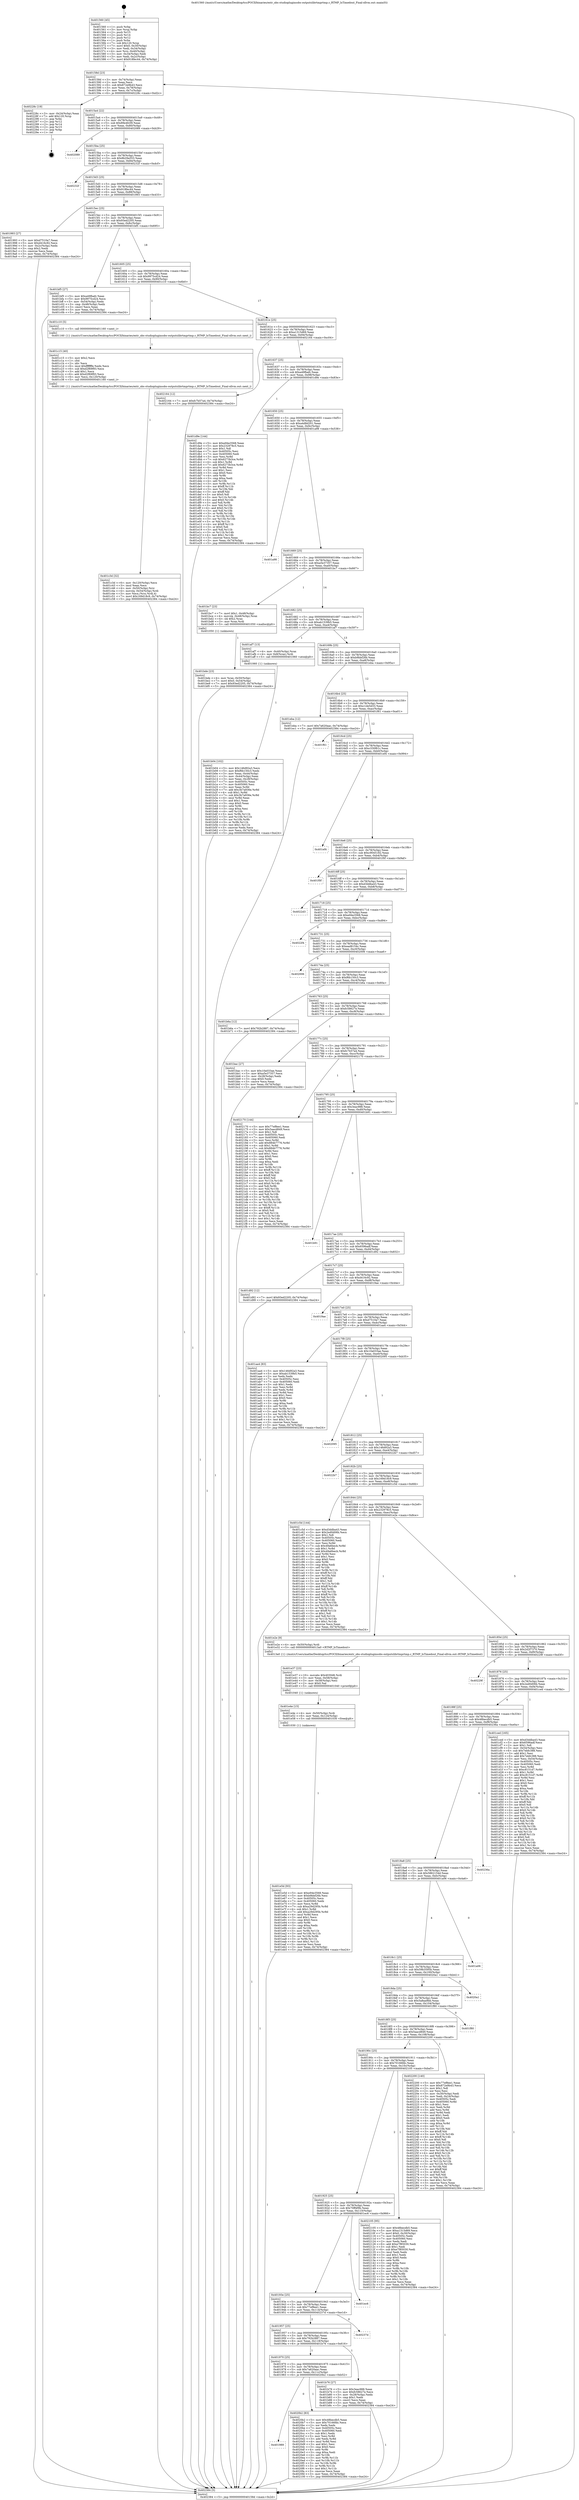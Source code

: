 digraph "0x401560" {
  label = "0x401560 (/mnt/c/Users/mathe/Desktop/tcc/POCII/binaries/extr_obs-studiopluginsobs-outputslibrtmprtmp.c_RTMP_IsTimedout_Final-ollvm.out::main(0))"
  labelloc = "t"
  node[shape=record]

  Entry [label="",width=0.3,height=0.3,shape=circle,fillcolor=black,style=filled]
  "0x40158d" [label="{
     0x40158d [23]\l
     | [instrs]\l
     &nbsp;&nbsp;0x40158d \<+3\>: mov -0x74(%rbp),%eax\l
     &nbsp;&nbsp;0x401590 \<+2\>: mov %eax,%ecx\l
     &nbsp;&nbsp;0x401592 \<+6\>: sub $0x872e9b43,%ecx\l
     &nbsp;&nbsp;0x401598 \<+3\>: mov %eax,-0x78(%rbp)\l
     &nbsp;&nbsp;0x40159b \<+3\>: mov %ecx,-0x7c(%rbp)\l
     &nbsp;&nbsp;0x40159e \<+6\>: je 000000000040228c \<main+0xd2c\>\l
  }"]
  "0x40228c" [label="{
     0x40228c [19]\l
     | [instrs]\l
     &nbsp;&nbsp;0x40228c \<+3\>: mov -0x24(%rbp),%eax\l
     &nbsp;&nbsp;0x40228f \<+7\>: add $0x120,%rsp\l
     &nbsp;&nbsp;0x402296 \<+1\>: pop %rbx\l
     &nbsp;&nbsp;0x402297 \<+2\>: pop %r12\l
     &nbsp;&nbsp;0x402299 \<+2\>: pop %r14\l
     &nbsp;&nbsp;0x40229b \<+2\>: pop %r15\l
     &nbsp;&nbsp;0x40229d \<+1\>: pop %rbp\l
     &nbsp;&nbsp;0x40229e \<+1\>: ret\l
  }"]
  "0x4015a4" [label="{
     0x4015a4 [22]\l
     | [instrs]\l
     &nbsp;&nbsp;0x4015a4 \<+5\>: jmp 00000000004015a9 \<main+0x49\>\l
     &nbsp;&nbsp;0x4015a9 \<+3\>: mov -0x78(%rbp),%eax\l
     &nbsp;&nbsp;0x4015ac \<+5\>: sub $0x89e4fc09,%eax\l
     &nbsp;&nbsp;0x4015b1 \<+3\>: mov %eax,-0x80(%rbp)\l
     &nbsp;&nbsp;0x4015b4 \<+6\>: je 0000000000402089 \<main+0xb29\>\l
  }"]
  Exit [label="",width=0.3,height=0.3,shape=circle,fillcolor=black,style=filled,peripheries=2]
  "0x402089" [label="{
     0x402089\l
  }", style=dashed]
  "0x4015ba" [label="{
     0x4015ba [25]\l
     | [instrs]\l
     &nbsp;&nbsp;0x4015ba \<+5\>: jmp 00000000004015bf \<main+0x5f\>\l
     &nbsp;&nbsp;0x4015bf \<+3\>: mov -0x78(%rbp),%eax\l
     &nbsp;&nbsp;0x4015c2 \<+5\>: sub $0x8b29a553,%eax\l
     &nbsp;&nbsp;0x4015c7 \<+6\>: mov %eax,-0x84(%rbp)\l
     &nbsp;&nbsp;0x4015cd \<+6\>: je 000000000040232f \<main+0xdcf\>\l
  }"]
  "0x401989" [label="{
     0x401989\l
  }", style=dashed]
  "0x40232f" [label="{
     0x40232f\l
  }", style=dashed]
  "0x4015d3" [label="{
     0x4015d3 [25]\l
     | [instrs]\l
     &nbsp;&nbsp;0x4015d3 \<+5\>: jmp 00000000004015d8 \<main+0x78\>\l
     &nbsp;&nbsp;0x4015d8 \<+3\>: mov -0x78(%rbp),%eax\l
     &nbsp;&nbsp;0x4015db \<+5\>: sub $0x918fec44,%eax\l
     &nbsp;&nbsp;0x4015e0 \<+6\>: mov %eax,-0x88(%rbp)\l
     &nbsp;&nbsp;0x4015e6 \<+6\>: je 0000000000401993 \<main+0x433\>\l
  }"]
  "0x4020b2" [label="{
     0x4020b2 [83]\l
     | [instrs]\l
     &nbsp;&nbsp;0x4020b2 \<+5\>: mov $0x48becdb5,%eax\l
     &nbsp;&nbsp;0x4020b7 \<+5\>: mov $0x70166fdc,%ecx\l
     &nbsp;&nbsp;0x4020bc \<+2\>: xor %edx,%edx\l
     &nbsp;&nbsp;0x4020be \<+7\>: mov 0x40505c,%esi\l
     &nbsp;&nbsp;0x4020c5 \<+7\>: mov 0x405060,%edi\l
     &nbsp;&nbsp;0x4020cc \<+3\>: sub $0x1,%edx\l
     &nbsp;&nbsp;0x4020cf \<+3\>: mov %esi,%r8d\l
     &nbsp;&nbsp;0x4020d2 \<+3\>: add %edx,%r8d\l
     &nbsp;&nbsp;0x4020d5 \<+4\>: imul %r8d,%esi\l
     &nbsp;&nbsp;0x4020d9 \<+3\>: and $0x1,%esi\l
     &nbsp;&nbsp;0x4020dc \<+3\>: cmp $0x0,%esi\l
     &nbsp;&nbsp;0x4020df \<+4\>: sete %r9b\l
     &nbsp;&nbsp;0x4020e3 \<+3\>: cmp $0xa,%edi\l
     &nbsp;&nbsp;0x4020e6 \<+4\>: setl %r10b\l
     &nbsp;&nbsp;0x4020ea \<+3\>: mov %r9b,%r11b\l
     &nbsp;&nbsp;0x4020ed \<+3\>: and %r10b,%r11b\l
     &nbsp;&nbsp;0x4020f0 \<+3\>: xor %r10b,%r9b\l
     &nbsp;&nbsp;0x4020f3 \<+3\>: or %r9b,%r11b\l
     &nbsp;&nbsp;0x4020f6 \<+4\>: test $0x1,%r11b\l
     &nbsp;&nbsp;0x4020fa \<+3\>: cmovne %ecx,%eax\l
     &nbsp;&nbsp;0x4020fd \<+3\>: mov %eax,-0x74(%rbp)\l
     &nbsp;&nbsp;0x402100 \<+5\>: jmp 0000000000402384 \<main+0xe24\>\l
  }"]
  "0x401993" [label="{
     0x401993 [27]\l
     | [instrs]\l
     &nbsp;&nbsp;0x401993 \<+5\>: mov $0xd7510a7,%eax\l
     &nbsp;&nbsp;0x401998 \<+5\>: mov $0xd416c92,%ecx\l
     &nbsp;&nbsp;0x40199d \<+3\>: mov -0x2c(%rbp),%edx\l
     &nbsp;&nbsp;0x4019a0 \<+3\>: cmp $0x2,%edx\l
     &nbsp;&nbsp;0x4019a3 \<+3\>: cmovne %ecx,%eax\l
     &nbsp;&nbsp;0x4019a6 \<+3\>: mov %eax,-0x74(%rbp)\l
     &nbsp;&nbsp;0x4019a9 \<+5\>: jmp 0000000000402384 \<main+0xe24\>\l
  }"]
  "0x4015ec" [label="{
     0x4015ec [25]\l
     | [instrs]\l
     &nbsp;&nbsp;0x4015ec \<+5\>: jmp 00000000004015f1 \<main+0x91\>\l
     &nbsp;&nbsp;0x4015f1 \<+3\>: mov -0x78(%rbp),%eax\l
     &nbsp;&nbsp;0x4015f4 \<+5\>: sub $0x93ed2205,%eax\l
     &nbsp;&nbsp;0x4015f9 \<+6\>: mov %eax,-0x8c(%rbp)\l
     &nbsp;&nbsp;0x4015ff \<+6\>: je 0000000000401bf5 \<main+0x695\>\l
  }"]
  "0x402384" [label="{
     0x402384 [5]\l
     | [instrs]\l
     &nbsp;&nbsp;0x402384 \<+5\>: jmp 000000000040158d \<main+0x2d\>\l
  }"]
  "0x401560" [label="{
     0x401560 [45]\l
     | [instrs]\l
     &nbsp;&nbsp;0x401560 \<+1\>: push %rbp\l
     &nbsp;&nbsp;0x401561 \<+3\>: mov %rsp,%rbp\l
     &nbsp;&nbsp;0x401564 \<+2\>: push %r15\l
     &nbsp;&nbsp;0x401566 \<+2\>: push %r14\l
     &nbsp;&nbsp;0x401568 \<+2\>: push %r12\l
     &nbsp;&nbsp;0x40156a \<+1\>: push %rbx\l
     &nbsp;&nbsp;0x40156b \<+7\>: sub $0x120,%rsp\l
     &nbsp;&nbsp;0x401572 \<+7\>: movl $0x0,-0x30(%rbp)\l
     &nbsp;&nbsp;0x401579 \<+3\>: mov %edi,-0x34(%rbp)\l
     &nbsp;&nbsp;0x40157c \<+4\>: mov %rsi,-0x40(%rbp)\l
     &nbsp;&nbsp;0x401580 \<+3\>: mov -0x34(%rbp),%edi\l
     &nbsp;&nbsp;0x401583 \<+3\>: mov %edi,-0x2c(%rbp)\l
     &nbsp;&nbsp;0x401586 \<+7\>: movl $0x918fec44,-0x74(%rbp)\l
  }"]
  "0x401e5d" [label="{
     0x401e5d [93]\l
     | [instrs]\l
     &nbsp;&nbsp;0x401e5d \<+5\>: mov $0xe94e3568,%eax\l
     &nbsp;&nbsp;0x401e62 \<+5\>: mov $0xb9bbf26b,%esi\l
     &nbsp;&nbsp;0x401e67 \<+7\>: mov 0x40505c,%ecx\l
     &nbsp;&nbsp;0x401e6e \<+7\>: mov 0x405060,%edx\l
     &nbsp;&nbsp;0x401e75 \<+3\>: mov %ecx,%r8d\l
     &nbsp;&nbsp;0x401e78 \<+7\>: sub $0xa29d295b,%r8d\l
     &nbsp;&nbsp;0x401e7f \<+4\>: sub $0x1,%r8d\l
     &nbsp;&nbsp;0x401e83 \<+7\>: add $0xa29d295b,%r8d\l
     &nbsp;&nbsp;0x401e8a \<+4\>: imul %r8d,%ecx\l
     &nbsp;&nbsp;0x401e8e \<+3\>: and $0x1,%ecx\l
     &nbsp;&nbsp;0x401e91 \<+3\>: cmp $0x0,%ecx\l
     &nbsp;&nbsp;0x401e94 \<+4\>: sete %r9b\l
     &nbsp;&nbsp;0x401e98 \<+3\>: cmp $0xa,%edx\l
     &nbsp;&nbsp;0x401e9b \<+4\>: setl %r10b\l
     &nbsp;&nbsp;0x401e9f \<+3\>: mov %r9b,%r11b\l
     &nbsp;&nbsp;0x401ea2 \<+3\>: and %r10b,%r11b\l
     &nbsp;&nbsp;0x401ea5 \<+3\>: xor %r10b,%r9b\l
     &nbsp;&nbsp;0x401ea8 \<+3\>: or %r9b,%r11b\l
     &nbsp;&nbsp;0x401eab \<+4\>: test $0x1,%r11b\l
     &nbsp;&nbsp;0x401eaf \<+3\>: cmovne %esi,%eax\l
     &nbsp;&nbsp;0x401eb2 \<+3\>: mov %eax,-0x74(%rbp)\l
     &nbsp;&nbsp;0x401eb5 \<+5\>: jmp 0000000000402384 \<main+0xe24\>\l
  }"]
  "0x401bf5" [label="{
     0x401bf5 [27]\l
     | [instrs]\l
     &nbsp;&nbsp;0x401bf5 \<+5\>: mov $0xa49fbafc,%eax\l
     &nbsp;&nbsp;0x401bfa \<+5\>: mov $0x9975cd24,%ecx\l
     &nbsp;&nbsp;0x401bff \<+3\>: mov -0x54(%rbp),%edx\l
     &nbsp;&nbsp;0x401c02 \<+3\>: cmp -0x48(%rbp),%edx\l
     &nbsp;&nbsp;0x401c05 \<+3\>: cmovl %ecx,%eax\l
     &nbsp;&nbsp;0x401c08 \<+3\>: mov %eax,-0x74(%rbp)\l
     &nbsp;&nbsp;0x401c0b \<+5\>: jmp 0000000000402384 \<main+0xe24\>\l
  }"]
  "0x401605" [label="{
     0x401605 [25]\l
     | [instrs]\l
     &nbsp;&nbsp;0x401605 \<+5\>: jmp 000000000040160a \<main+0xaa\>\l
     &nbsp;&nbsp;0x40160a \<+3\>: mov -0x78(%rbp),%eax\l
     &nbsp;&nbsp;0x40160d \<+5\>: sub $0x9975cd24,%eax\l
     &nbsp;&nbsp;0x401612 \<+6\>: mov %eax,-0x90(%rbp)\l
     &nbsp;&nbsp;0x401618 \<+6\>: je 0000000000401c10 \<main+0x6b0\>\l
  }"]
  "0x401e4e" [label="{
     0x401e4e [15]\l
     | [instrs]\l
     &nbsp;&nbsp;0x401e4e \<+4\>: mov -0x50(%rbp),%rdi\l
     &nbsp;&nbsp;0x401e52 \<+6\>: mov %eax,-0x124(%rbp)\l
     &nbsp;&nbsp;0x401e58 \<+5\>: call 0000000000401030 \<free@plt\>\l
     | [calls]\l
     &nbsp;&nbsp;0x401030 \{1\} (unknown)\l
  }"]
  "0x401c10" [label="{
     0x401c10 [5]\l
     | [instrs]\l
     &nbsp;&nbsp;0x401c10 \<+5\>: call 0000000000401160 \<next_i\>\l
     | [calls]\l
     &nbsp;&nbsp;0x401160 \{1\} (/mnt/c/Users/mathe/Desktop/tcc/POCII/binaries/extr_obs-studiopluginsobs-outputslibrtmprtmp.c_RTMP_IsTimedout_Final-ollvm.out::next_i)\l
  }"]
  "0x40161e" [label="{
     0x40161e [25]\l
     | [instrs]\l
     &nbsp;&nbsp;0x40161e \<+5\>: jmp 0000000000401623 \<main+0xc3\>\l
     &nbsp;&nbsp;0x401623 \<+3\>: mov -0x78(%rbp),%eax\l
     &nbsp;&nbsp;0x401626 \<+5\>: sub $0xa1315d69,%eax\l
     &nbsp;&nbsp;0x40162b \<+6\>: mov %eax,-0x94(%rbp)\l
     &nbsp;&nbsp;0x401631 \<+6\>: je 0000000000402164 \<main+0xc04\>\l
  }"]
  "0x401e37" [label="{
     0x401e37 [23]\l
     | [instrs]\l
     &nbsp;&nbsp;0x401e37 \<+10\>: movabs $0x4030d6,%rdi\l
     &nbsp;&nbsp;0x401e41 \<+3\>: mov %eax,-0x58(%rbp)\l
     &nbsp;&nbsp;0x401e44 \<+3\>: mov -0x58(%rbp),%esi\l
     &nbsp;&nbsp;0x401e47 \<+2\>: mov $0x0,%al\l
     &nbsp;&nbsp;0x401e49 \<+5\>: call 0000000000401040 \<printf@plt\>\l
     | [calls]\l
     &nbsp;&nbsp;0x401040 \{1\} (unknown)\l
  }"]
  "0x402164" [label="{
     0x402164 [12]\l
     | [instrs]\l
     &nbsp;&nbsp;0x402164 \<+7\>: movl $0xfc7b57a4,-0x74(%rbp)\l
     &nbsp;&nbsp;0x40216b \<+5\>: jmp 0000000000402384 \<main+0xe24\>\l
  }"]
  "0x401637" [label="{
     0x401637 [25]\l
     | [instrs]\l
     &nbsp;&nbsp;0x401637 \<+5\>: jmp 000000000040163c \<main+0xdc\>\l
     &nbsp;&nbsp;0x40163c \<+3\>: mov -0x78(%rbp),%eax\l
     &nbsp;&nbsp;0x40163f \<+5\>: sub $0xa49fbafc,%eax\l
     &nbsp;&nbsp;0x401644 \<+6\>: mov %eax,-0x98(%rbp)\l
     &nbsp;&nbsp;0x40164a \<+6\>: je 0000000000401d9e \<main+0x83e\>\l
  }"]
  "0x401c3d" [label="{
     0x401c3d [32]\l
     | [instrs]\l
     &nbsp;&nbsp;0x401c3d \<+6\>: mov -0x120(%rbp),%ecx\l
     &nbsp;&nbsp;0x401c43 \<+3\>: imul %eax,%ecx\l
     &nbsp;&nbsp;0x401c46 \<+4\>: mov -0x50(%rbp),%rsi\l
     &nbsp;&nbsp;0x401c4a \<+4\>: movslq -0x54(%rbp),%rdi\l
     &nbsp;&nbsp;0x401c4e \<+3\>: mov %ecx,(%rsi,%rdi,4)\l
     &nbsp;&nbsp;0x401c51 \<+7\>: movl $0x169d18c9,-0x74(%rbp)\l
     &nbsp;&nbsp;0x401c58 \<+5\>: jmp 0000000000402384 \<main+0xe24\>\l
  }"]
  "0x401d9e" [label="{
     0x401d9e [144]\l
     | [instrs]\l
     &nbsp;&nbsp;0x401d9e \<+5\>: mov $0xe94e3568,%eax\l
     &nbsp;&nbsp;0x401da3 \<+5\>: mov $0x232978c5,%ecx\l
     &nbsp;&nbsp;0x401da8 \<+2\>: mov $0x1,%dl\l
     &nbsp;&nbsp;0x401daa \<+7\>: mov 0x40505c,%esi\l
     &nbsp;&nbsp;0x401db1 \<+7\>: mov 0x405060,%edi\l
     &nbsp;&nbsp;0x401db8 \<+3\>: mov %esi,%r8d\l
     &nbsp;&nbsp;0x401dbb \<+7\>: sub $0x6273b3ce,%r8d\l
     &nbsp;&nbsp;0x401dc2 \<+4\>: sub $0x1,%r8d\l
     &nbsp;&nbsp;0x401dc6 \<+7\>: add $0x6273b3ce,%r8d\l
     &nbsp;&nbsp;0x401dcd \<+4\>: imul %r8d,%esi\l
     &nbsp;&nbsp;0x401dd1 \<+3\>: and $0x1,%esi\l
     &nbsp;&nbsp;0x401dd4 \<+3\>: cmp $0x0,%esi\l
     &nbsp;&nbsp;0x401dd7 \<+4\>: sete %r9b\l
     &nbsp;&nbsp;0x401ddb \<+3\>: cmp $0xa,%edi\l
     &nbsp;&nbsp;0x401dde \<+4\>: setl %r10b\l
     &nbsp;&nbsp;0x401de2 \<+3\>: mov %r9b,%r11b\l
     &nbsp;&nbsp;0x401de5 \<+4\>: xor $0xff,%r11b\l
     &nbsp;&nbsp;0x401de9 \<+3\>: mov %r10b,%bl\l
     &nbsp;&nbsp;0x401dec \<+3\>: xor $0xff,%bl\l
     &nbsp;&nbsp;0x401def \<+3\>: xor $0x0,%dl\l
     &nbsp;&nbsp;0x401df2 \<+3\>: mov %r11b,%r14b\l
     &nbsp;&nbsp;0x401df5 \<+4\>: and $0x0,%r14b\l
     &nbsp;&nbsp;0x401df9 \<+3\>: and %dl,%r9b\l
     &nbsp;&nbsp;0x401dfc \<+3\>: mov %bl,%r15b\l
     &nbsp;&nbsp;0x401dff \<+4\>: and $0x0,%r15b\l
     &nbsp;&nbsp;0x401e03 \<+3\>: and %dl,%r10b\l
     &nbsp;&nbsp;0x401e06 \<+3\>: or %r9b,%r14b\l
     &nbsp;&nbsp;0x401e09 \<+3\>: or %r10b,%r15b\l
     &nbsp;&nbsp;0x401e0c \<+3\>: xor %r15b,%r14b\l
     &nbsp;&nbsp;0x401e0f \<+3\>: or %bl,%r11b\l
     &nbsp;&nbsp;0x401e12 \<+4\>: xor $0xff,%r11b\l
     &nbsp;&nbsp;0x401e16 \<+3\>: or $0x0,%dl\l
     &nbsp;&nbsp;0x401e19 \<+3\>: and %dl,%r11b\l
     &nbsp;&nbsp;0x401e1c \<+3\>: or %r11b,%r14b\l
     &nbsp;&nbsp;0x401e1f \<+4\>: test $0x1,%r14b\l
     &nbsp;&nbsp;0x401e23 \<+3\>: cmovne %ecx,%eax\l
     &nbsp;&nbsp;0x401e26 \<+3\>: mov %eax,-0x74(%rbp)\l
     &nbsp;&nbsp;0x401e29 \<+5\>: jmp 0000000000402384 \<main+0xe24\>\l
  }"]
  "0x401650" [label="{
     0x401650 [25]\l
     | [instrs]\l
     &nbsp;&nbsp;0x401650 \<+5\>: jmp 0000000000401655 \<main+0xf5\>\l
     &nbsp;&nbsp;0x401655 \<+3\>: mov -0x78(%rbp),%eax\l
     &nbsp;&nbsp;0x401658 \<+5\>: sub $0xa4d8d201,%eax\l
     &nbsp;&nbsp;0x40165d \<+6\>: mov %eax,-0x9c(%rbp)\l
     &nbsp;&nbsp;0x401663 \<+6\>: je 0000000000401a98 \<main+0x538\>\l
  }"]
  "0x401c15" [label="{
     0x401c15 [40]\l
     | [instrs]\l
     &nbsp;&nbsp;0x401c15 \<+5\>: mov $0x2,%ecx\l
     &nbsp;&nbsp;0x401c1a \<+1\>: cltd\l
     &nbsp;&nbsp;0x401c1b \<+2\>: idiv %ecx\l
     &nbsp;&nbsp;0x401c1d \<+6\>: imul $0xfffffffe,%edx,%ecx\l
     &nbsp;&nbsp;0x401c23 \<+6\>: sub $0xd2f69f93,%ecx\l
     &nbsp;&nbsp;0x401c29 \<+3\>: add $0x1,%ecx\l
     &nbsp;&nbsp;0x401c2c \<+6\>: add $0xd2f69f93,%ecx\l
     &nbsp;&nbsp;0x401c32 \<+6\>: mov %ecx,-0x120(%rbp)\l
     &nbsp;&nbsp;0x401c38 \<+5\>: call 0000000000401160 \<next_i\>\l
     | [calls]\l
     &nbsp;&nbsp;0x401160 \{1\} (/mnt/c/Users/mathe/Desktop/tcc/POCII/binaries/extr_obs-studiopluginsobs-outputslibrtmprtmp.c_RTMP_IsTimedout_Final-ollvm.out::next_i)\l
  }"]
  "0x401a98" [label="{
     0x401a98\l
  }", style=dashed]
  "0x401669" [label="{
     0x401669 [25]\l
     | [instrs]\l
     &nbsp;&nbsp;0x401669 \<+5\>: jmp 000000000040166e \<main+0x10e\>\l
     &nbsp;&nbsp;0x40166e \<+3\>: mov -0x78(%rbp),%eax\l
     &nbsp;&nbsp;0x401671 \<+5\>: sub $0xa5e37357,%eax\l
     &nbsp;&nbsp;0x401676 \<+6\>: mov %eax,-0xa0(%rbp)\l
     &nbsp;&nbsp;0x40167c \<+6\>: je 0000000000401bc7 \<main+0x667\>\l
  }"]
  "0x401bde" [label="{
     0x401bde [23]\l
     | [instrs]\l
     &nbsp;&nbsp;0x401bde \<+4\>: mov %rax,-0x50(%rbp)\l
     &nbsp;&nbsp;0x401be2 \<+7\>: movl $0x0,-0x54(%rbp)\l
     &nbsp;&nbsp;0x401be9 \<+7\>: movl $0x93ed2205,-0x74(%rbp)\l
     &nbsp;&nbsp;0x401bf0 \<+5\>: jmp 0000000000402384 \<main+0xe24\>\l
  }"]
  "0x401bc7" [label="{
     0x401bc7 [23]\l
     | [instrs]\l
     &nbsp;&nbsp;0x401bc7 \<+7\>: movl $0x1,-0x48(%rbp)\l
     &nbsp;&nbsp;0x401bce \<+4\>: movslq -0x48(%rbp),%rax\l
     &nbsp;&nbsp;0x401bd2 \<+4\>: shl $0x2,%rax\l
     &nbsp;&nbsp;0x401bd6 \<+3\>: mov %rax,%rdi\l
     &nbsp;&nbsp;0x401bd9 \<+5\>: call 0000000000401050 \<malloc@plt\>\l
     | [calls]\l
     &nbsp;&nbsp;0x401050 \{1\} (unknown)\l
  }"]
  "0x401682" [label="{
     0x401682 [25]\l
     | [instrs]\l
     &nbsp;&nbsp;0x401682 \<+5\>: jmp 0000000000401687 \<main+0x127\>\l
     &nbsp;&nbsp;0x401687 \<+3\>: mov -0x78(%rbp),%eax\l
     &nbsp;&nbsp;0x40168a \<+5\>: sub $0xab1539b5,%eax\l
     &nbsp;&nbsp;0x40168f \<+6\>: mov %eax,-0xa4(%rbp)\l
     &nbsp;&nbsp;0x401695 \<+6\>: je 0000000000401af7 \<main+0x597\>\l
  }"]
  "0x401970" [label="{
     0x401970 [25]\l
     | [instrs]\l
     &nbsp;&nbsp;0x401970 \<+5\>: jmp 0000000000401975 \<main+0x415\>\l
     &nbsp;&nbsp;0x401975 \<+3\>: mov -0x78(%rbp),%eax\l
     &nbsp;&nbsp;0x401978 \<+5\>: sub $0x7a620aac,%eax\l
     &nbsp;&nbsp;0x40197d \<+6\>: mov %eax,-0x11c(%rbp)\l
     &nbsp;&nbsp;0x401983 \<+6\>: je 00000000004020b2 \<main+0xb52\>\l
  }"]
  "0x401af7" [label="{
     0x401af7 [13]\l
     | [instrs]\l
     &nbsp;&nbsp;0x401af7 \<+4\>: mov -0x40(%rbp),%rax\l
     &nbsp;&nbsp;0x401afb \<+4\>: mov 0x8(%rax),%rdi\l
     &nbsp;&nbsp;0x401aff \<+5\>: call 0000000000401060 \<atoi@plt\>\l
     | [calls]\l
     &nbsp;&nbsp;0x401060 \{1\} (unknown)\l
  }"]
  "0x40169b" [label="{
     0x40169b [25]\l
     | [instrs]\l
     &nbsp;&nbsp;0x40169b \<+5\>: jmp 00000000004016a0 \<main+0x140\>\l
     &nbsp;&nbsp;0x4016a0 \<+3\>: mov -0x78(%rbp),%eax\l
     &nbsp;&nbsp;0x4016a3 \<+5\>: sub $0xb9bbf26b,%eax\l
     &nbsp;&nbsp;0x4016a8 \<+6\>: mov %eax,-0xa8(%rbp)\l
     &nbsp;&nbsp;0x4016ae \<+6\>: je 0000000000401eba \<main+0x95a\>\l
  }"]
  "0x401b76" [label="{
     0x401b76 [27]\l
     | [instrs]\l
     &nbsp;&nbsp;0x401b76 \<+5\>: mov $0x3eac988,%eax\l
     &nbsp;&nbsp;0x401b7b \<+5\>: mov $0xfc58627e,%ecx\l
     &nbsp;&nbsp;0x401b80 \<+3\>: mov -0x28(%rbp),%edx\l
     &nbsp;&nbsp;0x401b83 \<+3\>: cmp $0x1,%edx\l
     &nbsp;&nbsp;0x401b86 \<+3\>: cmovl %ecx,%eax\l
     &nbsp;&nbsp;0x401b89 \<+3\>: mov %eax,-0x74(%rbp)\l
     &nbsp;&nbsp;0x401b8c \<+5\>: jmp 0000000000402384 \<main+0xe24\>\l
  }"]
  "0x401eba" [label="{
     0x401eba [12]\l
     | [instrs]\l
     &nbsp;&nbsp;0x401eba \<+7\>: movl $0x7a620aac,-0x74(%rbp)\l
     &nbsp;&nbsp;0x401ec1 \<+5\>: jmp 0000000000402384 \<main+0xe24\>\l
  }"]
  "0x4016b4" [label="{
     0x4016b4 [25]\l
     | [instrs]\l
     &nbsp;&nbsp;0x4016b4 \<+5\>: jmp 00000000004016b9 \<main+0x159\>\l
     &nbsp;&nbsp;0x4016b9 \<+3\>: mov -0x78(%rbp),%eax\l
     &nbsp;&nbsp;0x4016bc \<+5\>: sub $0xc1de5d33,%eax\l
     &nbsp;&nbsp;0x4016c1 \<+6\>: mov %eax,-0xac(%rbp)\l
     &nbsp;&nbsp;0x4016c7 \<+6\>: je 0000000000401f61 \<main+0xa01\>\l
  }"]
  "0x401957" [label="{
     0x401957 [25]\l
     | [instrs]\l
     &nbsp;&nbsp;0x401957 \<+5\>: jmp 000000000040195c \<main+0x3fc\>\l
     &nbsp;&nbsp;0x40195c \<+3\>: mov -0x78(%rbp),%eax\l
     &nbsp;&nbsp;0x40195f \<+5\>: sub $0x792b2887,%eax\l
     &nbsp;&nbsp;0x401964 \<+6\>: mov %eax,-0x118(%rbp)\l
     &nbsp;&nbsp;0x40196a \<+6\>: je 0000000000401b76 \<main+0x616\>\l
  }"]
  "0x401f61" [label="{
     0x401f61\l
  }", style=dashed]
  "0x4016cd" [label="{
     0x4016cd [25]\l
     | [instrs]\l
     &nbsp;&nbsp;0x4016cd \<+5\>: jmp 00000000004016d2 \<main+0x172\>\l
     &nbsp;&nbsp;0x4016d2 \<+3\>: mov -0x78(%rbp),%eax\l
     &nbsp;&nbsp;0x4016d5 \<+5\>: sub $0xc330f61c,%eax\l
     &nbsp;&nbsp;0x4016da \<+6\>: mov %eax,-0xb0(%rbp)\l
     &nbsp;&nbsp;0x4016e0 \<+6\>: je 0000000000401ef4 \<main+0x994\>\l
  }"]
  "0x40237d" [label="{
     0x40237d\l
  }", style=dashed]
  "0x401ef4" [label="{
     0x401ef4\l
  }", style=dashed]
  "0x4016e6" [label="{
     0x4016e6 [25]\l
     | [instrs]\l
     &nbsp;&nbsp;0x4016e6 \<+5\>: jmp 00000000004016eb \<main+0x18b\>\l
     &nbsp;&nbsp;0x4016eb \<+3\>: mov -0x78(%rbp),%eax\l
     &nbsp;&nbsp;0x4016ee \<+5\>: sub $0xc9045182,%eax\l
     &nbsp;&nbsp;0x4016f3 \<+6\>: mov %eax,-0xb4(%rbp)\l
     &nbsp;&nbsp;0x4016f9 \<+6\>: je 0000000000401f0f \<main+0x9af\>\l
  }"]
  "0x40193e" [label="{
     0x40193e [25]\l
     | [instrs]\l
     &nbsp;&nbsp;0x40193e \<+5\>: jmp 0000000000401943 \<main+0x3e3\>\l
     &nbsp;&nbsp;0x401943 \<+3\>: mov -0x78(%rbp),%eax\l
     &nbsp;&nbsp;0x401946 \<+5\>: sub $0x77ef8ee1,%eax\l
     &nbsp;&nbsp;0x40194b \<+6\>: mov %eax,-0x114(%rbp)\l
     &nbsp;&nbsp;0x401951 \<+6\>: je 000000000040237d \<main+0xe1d\>\l
  }"]
  "0x401f0f" [label="{
     0x401f0f\l
  }", style=dashed]
  "0x4016ff" [label="{
     0x4016ff [25]\l
     | [instrs]\l
     &nbsp;&nbsp;0x4016ff \<+5\>: jmp 0000000000401704 \<main+0x1a4\>\l
     &nbsp;&nbsp;0x401704 \<+3\>: mov -0x78(%rbp),%eax\l
     &nbsp;&nbsp;0x401707 \<+5\>: sub $0xd3ddba43,%eax\l
     &nbsp;&nbsp;0x40170c \<+6\>: mov %eax,-0xb8(%rbp)\l
     &nbsp;&nbsp;0x401712 \<+6\>: je 00000000004022d3 \<main+0xd73\>\l
  }"]
  "0x401ec6" [label="{
     0x401ec6\l
  }", style=dashed]
  "0x4022d3" [label="{
     0x4022d3\l
  }", style=dashed]
  "0x401718" [label="{
     0x401718 [25]\l
     | [instrs]\l
     &nbsp;&nbsp;0x401718 \<+5\>: jmp 000000000040171d \<main+0x1bd\>\l
     &nbsp;&nbsp;0x40171d \<+3\>: mov -0x78(%rbp),%eax\l
     &nbsp;&nbsp;0x401720 \<+5\>: sub $0xe94e3568,%eax\l
     &nbsp;&nbsp;0x401725 \<+6\>: mov %eax,-0xbc(%rbp)\l
     &nbsp;&nbsp;0x40172b \<+6\>: je 00000000004022f4 \<main+0xd94\>\l
  }"]
  "0x401925" [label="{
     0x401925 [25]\l
     | [instrs]\l
     &nbsp;&nbsp;0x401925 \<+5\>: jmp 000000000040192a \<main+0x3ca\>\l
     &nbsp;&nbsp;0x40192a \<+3\>: mov -0x78(%rbp),%eax\l
     &nbsp;&nbsp;0x40192d \<+5\>: sub $0x70ff4f9b,%eax\l
     &nbsp;&nbsp;0x401932 \<+6\>: mov %eax,-0x110(%rbp)\l
     &nbsp;&nbsp;0x401938 \<+6\>: je 0000000000401ec6 \<main+0x966\>\l
  }"]
  "0x4022f4" [label="{
     0x4022f4\l
  }", style=dashed]
  "0x401731" [label="{
     0x401731 [25]\l
     | [instrs]\l
     &nbsp;&nbsp;0x401731 \<+5\>: jmp 0000000000401736 \<main+0x1d6\>\l
     &nbsp;&nbsp;0x401736 \<+3\>: mov -0x78(%rbp),%eax\l
     &nbsp;&nbsp;0x401739 \<+5\>: sub $0xead8154c,%eax\l
     &nbsp;&nbsp;0x40173e \<+6\>: mov %eax,-0xc0(%rbp)\l
     &nbsp;&nbsp;0x401744 \<+6\>: je 0000000000402006 \<main+0xaa6\>\l
  }"]
  "0x402105" [label="{
     0x402105 [95]\l
     | [instrs]\l
     &nbsp;&nbsp;0x402105 \<+5\>: mov $0x48becdb5,%eax\l
     &nbsp;&nbsp;0x40210a \<+5\>: mov $0xa1315d69,%ecx\l
     &nbsp;&nbsp;0x40210f \<+7\>: movl $0x0,-0x30(%rbp)\l
     &nbsp;&nbsp;0x402116 \<+7\>: mov 0x40505c,%edx\l
     &nbsp;&nbsp;0x40211d \<+7\>: mov 0x405060,%esi\l
     &nbsp;&nbsp;0x402124 \<+2\>: mov %edx,%edi\l
     &nbsp;&nbsp;0x402126 \<+6\>: add $0xe7f85030,%edi\l
     &nbsp;&nbsp;0x40212c \<+3\>: sub $0x1,%edi\l
     &nbsp;&nbsp;0x40212f \<+6\>: sub $0xe7f85030,%edi\l
     &nbsp;&nbsp;0x402135 \<+3\>: imul %edi,%edx\l
     &nbsp;&nbsp;0x402138 \<+3\>: and $0x1,%edx\l
     &nbsp;&nbsp;0x40213b \<+3\>: cmp $0x0,%edx\l
     &nbsp;&nbsp;0x40213e \<+4\>: sete %r8b\l
     &nbsp;&nbsp;0x402142 \<+3\>: cmp $0xa,%esi\l
     &nbsp;&nbsp;0x402145 \<+4\>: setl %r9b\l
     &nbsp;&nbsp;0x402149 \<+3\>: mov %r8b,%r10b\l
     &nbsp;&nbsp;0x40214c \<+3\>: and %r9b,%r10b\l
     &nbsp;&nbsp;0x40214f \<+3\>: xor %r9b,%r8b\l
     &nbsp;&nbsp;0x402152 \<+3\>: or %r8b,%r10b\l
     &nbsp;&nbsp;0x402155 \<+4\>: test $0x1,%r10b\l
     &nbsp;&nbsp;0x402159 \<+3\>: cmovne %ecx,%eax\l
     &nbsp;&nbsp;0x40215c \<+3\>: mov %eax,-0x74(%rbp)\l
     &nbsp;&nbsp;0x40215f \<+5\>: jmp 0000000000402384 \<main+0xe24\>\l
  }"]
  "0x402006" [label="{
     0x402006\l
  }", style=dashed]
  "0x40174a" [label="{
     0x40174a [25]\l
     | [instrs]\l
     &nbsp;&nbsp;0x40174a \<+5\>: jmp 000000000040174f \<main+0x1ef\>\l
     &nbsp;&nbsp;0x40174f \<+3\>: mov -0x78(%rbp),%eax\l
     &nbsp;&nbsp;0x401752 \<+5\>: sub $0xf6b150c3,%eax\l
     &nbsp;&nbsp;0x401757 \<+6\>: mov %eax,-0xc4(%rbp)\l
     &nbsp;&nbsp;0x40175d \<+6\>: je 0000000000401b6a \<main+0x60a\>\l
  }"]
  "0x40190c" [label="{
     0x40190c [25]\l
     | [instrs]\l
     &nbsp;&nbsp;0x40190c \<+5\>: jmp 0000000000401911 \<main+0x3b1\>\l
     &nbsp;&nbsp;0x401911 \<+3\>: mov -0x78(%rbp),%eax\l
     &nbsp;&nbsp;0x401914 \<+5\>: sub $0x70166fdc,%eax\l
     &nbsp;&nbsp;0x401919 \<+6\>: mov %eax,-0x10c(%rbp)\l
     &nbsp;&nbsp;0x40191f \<+6\>: je 0000000000402105 \<main+0xba5\>\l
  }"]
  "0x401b6a" [label="{
     0x401b6a [12]\l
     | [instrs]\l
     &nbsp;&nbsp;0x401b6a \<+7\>: movl $0x792b2887,-0x74(%rbp)\l
     &nbsp;&nbsp;0x401b71 \<+5\>: jmp 0000000000402384 \<main+0xe24\>\l
  }"]
  "0x401763" [label="{
     0x401763 [25]\l
     | [instrs]\l
     &nbsp;&nbsp;0x401763 \<+5\>: jmp 0000000000401768 \<main+0x208\>\l
     &nbsp;&nbsp;0x401768 \<+3\>: mov -0x78(%rbp),%eax\l
     &nbsp;&nbsp;0x40176b \<+5\>: sub $0xfc58627e,%eax\l
     &nbsp;&nbsp;0x401770 \<+6\>: mov %eax,-0xc8(%rbp)\l
     &nbsp;&nbsp;0x401776 \<+6\>: je 0000000000401bac \<main+0x64c\>\l
  }"]
  "0x402200" [label="{
     0x402200 [140]\l
     | [instrs]\l
     &nbsp;&nbsp;0x402200 \<+5\>: mov $0x77ef8ee1,%eax\l
     &nbsp;&nbsp;0x402205 \<+5\>: mov $0x872e9b43,%ecx\l
     &nbsp;&nbsp;0x40220a \<+2\>: mov $0x1,%dl\l
     &nbsp;&nbsp;0x40220c \<+2\>: xor %esi,%esi\l
     &nbsp;&nbsp;0x40220e \<+3\>: mov -0x30(%rbp),%edi\l
     &nbsp;&nbsp;0x402211 \<+3\>: mov %edi,-0x24(%rbp)\l
     &nbsp;&nbsp;0x402214 \<+7\>: mov 0x40505c,%edi\l
     &nbsp;&nbsp;0x40221b \<+8\>: mov 0x405060,%r8d\l
     &nbsp;&nbsp;0x402223 \<+3\>: sub $0x1,%esi\l
     &nbsp;&nbsp;0x402226 \<+3\>: mov %edi,%r9d\l
     &nbsp;&nbsp;0x402229 \<+3\>: add %esi,%r9d\l
     &nbsp;&nbsp;0x40222c \<+4\>: imul %r9d,%edi\l
     &nbsp;&nbsp;0x402230 \<+3\>: and $0x1,%edi\l
     &nbsp;&nbsp;0x402233 \<+3\>: cmp $0x0,%edi\l
     &nbsp;&nbsp;0x402236 \<+4\>: sete %r10b\l
     &nbsp;&nbsp;0x40223a \<+4\>: cmp $0xa,%r8d\l
     &nbsp;&nbsp;0x40223e \<+4\>: setl %r11b\l
     &nbsp;&nbsp;0x402242 \<+3\>: mov %r10b,%bl\l
     &nbsp;&nbsp;0x402245 \<+3\>: xor $0xff,%bl\l
     &nbsp;&nbsp;0x402248 \<+3\>: mov %r11b,%r14b\l
     &nbsp;&nbsp;0x40224b \<+4\>: xor $0xff,%r14b\l
     &nbsp;&nbsp;0x40224f \<+3\>: xor $0x0,%dl\l
     &nbsp;&nbsp;0x402252 \<+3\>: mov %bl,%r15b\l
     &nbsp;&nbsp;0x402255 \<+4\>: and $0x0,%r15b\l
     &nbsp;&nbsp;0x402259 \<+3\>: and %dl,%r10b\l
     &nbsp;&nbsp;0x40225c \<+3\>: mov %r14b,%r12b\l
     &nbsp;&nbsp;0x40225f \<+4\>: and $0x0,%r12b\l
     &nbsp;&nbsp;0x402263 \<+3\>: and %dl,%r11b\l
     &nbsp;&nbsp;0x402266 \<+3\>: or %r10b,%r15b\l
     &nbsp;&nbsp;0x402269 \<+3\>: or %r11b,%r12b\l
     &nbsp;&nbsp;0x40226c \<+3\>: xor %r12b,%r15b\l
     &nbsp;&nbsp;0x40226f \<+3\>: or %r14b,%bl\l
     &nbsp;&nbsp;0x402272 \<+3\>: xor $0xff,%bl\l
     &nbsp;&nbsp;0x402275 \<+3\>: or $0x0,%dl\l
     &nbsp;&nbsp;0x402278 \<+2\>: and %dl,%bl\l
     &nbsp;&nbsp;0x40227a \<+3\>: or %bl,%r15b\l
     &nbsp;&nbsp;0x40227d \<+4\>: test $0x1,%r15b\l
     &nbsp;&nbsp;0x402281 \<+3\>: cmovne %ecx,%eax\l
     &nbsp;&nbsp;0x402284 \<+3\>: mov %eax,-0x74(%rbp)\l
     &nbsp;&nbsp;0x402287 \<+5\>: jmp 0000000000402384 \<main+0xe24\>\l
  }"]
  "0x401bac" [label="{
     0x401bac [27]\l
     | [instrs]\l
     &nbsp;&nbsp;0x401bac \<+5\>: mov $0x10a033ae,%eax\l
     &nbsp;&nbsp;0x401bb1 \<+5\>: mov $0xa5e37357,%ecx\l
     &nbsp;&nbsp;0x401bb6 \<+3\>: mov -0x28(%rbp),%edx\l
     &nbsp;&nbsp;0x401bb9 \<+3\>: cmp $0x0,%edx\l
     &nbsp;&nbsp;0x401bbc \<+3\>: cmove %ecx,%eax\l
     &nbsp;&nbsp;0x401bbf \<+3\>: mov %eax,-0x74(%rbp)\l
     &nbsp;&nbsp;0x401bc2 \<+5\>: jmp 0000000000402384 \<main+0xe24\>\l
  }"]
  "0x40177c" [label="{
     0x40177c [25]\l
     | [instrs]\l
     &nbsp;&nbsp;0x40177c \<+5\>: jmp 0000000000401781 \<main+0x221\>\l
     &nbsp;&nbsp;0x401781 \<+3\>: mov -0x78(%rbp),%eax\l
     &nbsp;&nbsp;0x401784 \<+5\>: sub $0xfc7b57a4,%eax\l
     &nbsp;&nbsp;0x401789 \<+6\>: mov %eax,-0xcc(%rbp)\l
     &nbsp;&nbsp;0x40178f \<+6\>: je 0000000000402170 \<main+0xc10\>\l
  }"]
  "0x4018f3" [label="{
     0x4018f3 [25]\l
     | [instrs]\l
     &nbsp;&nbsp;0x4018f3 \<+5\>: jmp 00000000004018f8 \<main+0x398\>\l
     &nbsp;&nbsp;0x4018f8 \<+3\>: mov -0x78(%rbp),%eax\l
     &nbsp;&nbsp;0x4018fb \<+5\>: sub $0x5aacd849,%eax\l
     &nbsp;&nbsp;0x401900 \<+6\>: mov %eax,-0x108(%rbp)\l
     &nbsp;&nbsp;0x401906 \<+6\>: je 0000000000402200 \<main+0xca0\>\l
  }"]
  "0x402170" [label="{
     0x402170 [144]\l
     | [instrs]\l
     &nbsp;&nbsp;0x402170 \<+5\>: mov $0x77ef8ee1,%eax\l
     &nbsp;&nbsp;0x402175 \<+5\>: mov $0x5aacd849,%ecx\l
     &nbsp;&nbsp;0x40217a \<+2\>: mov $0x1,%dl\l
     &nbsp;&nbsp;0x40217c \<+7\>: mov 0x40505c,%esi\l
     &nbsp;&nbsp;0x402183 \<+7\>: mov 0x405060,%edi\l
     &nbsp;&nbsp;0x40218a \<+3\>: mov %esi,%r8d\l
     &nbsp;&nbsp;0x40218d \<+7\>: add $0x884b7776,%r8d\l
     &nbsp;&nbsp;0x402194 \<+4\>: sub $0x1,%r8d\l
     &nbsp;&nbsp;0x402198 \<+7\>: sub $0x884b7776,%r8d\l
     &nbsp;&nbsp;0x40219f \<+4\>: imul %r8d,%esi\l
     &nbsp;&nbsp;0x4021a3 \<+3\>: and $0x1,%esi\l
     &nbsp;&nbsp;0x4021a6 \<+3\>: cmp $0x0,%esi\l
     &nbsp;&nbsp;0x4021a9 \<+4\>: sete %r9b\l
     &nbsp;&nbsp;0x4021ad \<+3\>: cmp $0xa,%edi\l
     &nbsp;&nbsp;0x4021b0 \<+4\>: setl %r10b\l
     &nbsp;&nbsp;0x4021b4 \<+3\>: mov %r9b,%r11b\l
     &nbsp;&nbsp;0x4021b7 \<+4\>: xor $0xff,%r11b\l
     &nbsp;&nbsp;0x4021bb \<+3\>: mov %r10b,%bl\l
     &nbsp;&nbsp;0x4021be \<+3\>: xor $0xff,%bl\l
     &nbsp;&nbsp;0x4021c1 \<+3\>: xor $0x0,%dl\l
     &nbsp;&nbsp;0x4021c4 \<+3\>: mov %r11b,%r14b\l
     &nbsp;&nbsp;0x4021c7 \<+4\>: and $0x0,%r14b\l
     &nbsp;&nbsp;0x4021cb \<+3\>: and %dl,%r9b\l
     &nbsp;&nbsp;0x4021ce \<+3\>: mov %bl,%r15b\l
     &nbsp;&nbsp;0x4021d1 \<+4\>: and $0x0,%r15b\l
     &nbsp;&nbsp;0x4021d5 \<+3\>: and %dl,%r10b\l
     &nbsp;&nbsp;0x4021d8 \<+3\>: or %r9b,%r14b\l
     &nbsp;&nbsp;0x4021db \<+3\>: or %r10b,%r15b\l
     &nbsp;&nbsp;0x4021de \<+3\>: xor %r15b,%r14b\l
     &nbsp;&nbsp;0x4021e1 \<+3\>: or %bl,%r11b\l
     &nbsp;&nbsp;0x4021e4 \<+4\>: xor $0xff,%r11b\l
     &nbsp;&nbsp;0x4021e8 \<+3\>: or $0x0,%dl\l
     &nbsp;&nbsp;0x4021eb \<+3\>: and %dl,%r11b\l
     &nbsp;&nbsp;0x4021ee \<+3\>: or %r11b,%r14b\l
     &nbsp;&nbsp;0x4021f1 \<+4\>: test $0x1,%r14b\l
     &nbsp;&nbsp;0x4021f5 \<+3\>: cmovne %ecx,%eax\l
     &nbsp;&nbsp;0x4021f8 \<+3\>: mov %eax,-0x74(%rbp)\l
     &nbsp;&nbsp;0x4021fb \<+5\>: jmp 0000000000402384 \<main+0xe24\>\l
  }"]
  "0x401795" [label="{
     0x401795 [25]\l
     | [instrs]\l
     &nbsp;&nbsp;0x401795 \<+5\>: jmp 000000000040179a \<main+0x23a\>\l
     &nbsp;&nbsp;0x40179a \<+3\>: mov -0x78(%rbp),%eax\l
     &nbsp;&nbsp;0x40179d \<+5\>: sub $0x3eac988,%eax\l
     &nbsp;&nbsp;0x4017a2 \<+6\>: mov %eax,-0xd0(%rbp)\l
     &nbsp;&nbsp;0x4017a8 \<+6\>: je 0000000000401b91 \<main+0x631\>\l
  }"]
  "0x401f80" [label="{
     0x401f80\l
  }", style=dashed]
  "0x401b91" [label="{
     0x401b91\l
  }", style=dashed]
  "0x4017ae" [label="{
     0x4017ae [25]\l
     | [instrs]\l
     &nbsp;&nbsp;0x4017ae \<+5\>: jmp 00000000004017b3 \<main+0x253\>\l
     &nbsp;&nbsp;0x4017b3 \<+3\>: mov -0x78(%rbp),%eax\l
     &nbsp;&nbsp;0x4017b6 \<+5\>: sub $0x6596adf,%eax\l
     &nbsp;&nbsp;0x4017bb \<+6\>: mov %eax,-0xd4(%rbp)\l
     &nbsp;&nbsp;0x4017c1 \<+6\>: je 0000000000401d92 \<main+0x832\>\l
  }"]
  "0x4018da" [label="{
     0x4018da [25]\l
     | [instrs]\l
     &nbsp;&nbsp;0x4018da \<+5\>: jmp 00000000004018df \<main+0x37f\>\l
     &nbsp;&nbsp;0x4018df \<+3\>: mov -0x78(%rbp),%eax\l
     &nbsp;&nbsp;0x4018e2 \<+5\>: sub $0x5a8aa9bb,%eax\l
     &nbsp;&nbsp;0x4018e7 \<+6\>: mov %eax,-0x104(%rbp)\l
     &nbsp;&nbsp;0x4018ed \<+6\>: je 0000000000401f80 \<main+0xa20\>\l
  }"]
  "0x401d92" [label="{
     0x401d92 [12]\l
     | [instrs]\l
     &nbsp;&nbsp;0x401d92 \<+7\>: movl $0x93ed2205,-0x74(%rbp)\l
     &nbsp;&nbsp;0x401d99 \<+5\>: jmp 0000000000402384 \<main+0xe24\>\l
  }"]
  "0x4017c7" [label="{
     0x4017c7 [25]\l
     | [instrs]\l
     &nbsp;&nbsp;0x4017c7 \<+5\>: jmp 00000000004017cc \<main+0x26c\>\l
     &nbsp;&nbsp;0x4017cc \<+3\>: mov -0x78(%rbp),%eax\l
     &nbsp;&nbsp;0x4017cf \<+5\>: sub $0xd416c92,%eax\l
     &nbsp;&nbsp;0x4017d4 \<+6\>: mov %eax,-0xd8(%rbp)\l
     &nbsp;&nbsp;0x4017da \<+6\>: je 00000000004019ae \<main+0x44e\>\l
  }"]
  "0x4020a1" [label="{
     0x4020a1\l
  }", style=dashed]
  "0x4019ae" [label="{
     0x4019ae\l
  }", style=dashed]
  "0x4017e0" [label="{
     0x4017e0 [25]\l
     | [instrs]\l
     &nbsp;&nbsp;0x4017e0 \<+5\>: jmp 00000000004017e5 \<main+0x285\>\l
     &nbsp;&nbsp;0x4017e5 \<+3\>: mov -0x78(%rbp),%eax\l
     &nbsp;&nbsp;0x4017e8 \<+5\>: sub $0xd7510a7,%eax\l
     &nbsp;&nbsp;0x4017ed \<+6\>: mov %eax,-0xdc(%rbp)\l
     &nbsp;&nbsp;0x4017f3 \<+6\>: je 0000000000401aa4 \<main+0x544\>\l
  }"]
  "0x4018c1" [label="{
     0x4018c1 [25]\l
     | [instrs]\l
     &nbsp;&nbsp;0x4018c1 \<+5\>: jmp 00000000004018c6 \<main+0x366\>\l
     &nbsp;&nbsp;0x4018c6 \<+3\>: mov -0x78(%rbp),%eax\l
     &nbsp;&nbsp;0x4018c9 \<+5\>: sub $0x59b3595b,%eax\l
     &nbsp;&nbsp;0x4018ce \<+6\>: mov %eax,-0x100(%rbp)\l
     &nbsp;&nbsp;0x4018d4 \<+6\>: je 00000000004020a1 \<main+0xb41\>\l
  }"]
  "0x401aa4" [label="{
     0x401aa4 [83]\l
     | [instrs]\l
     &nbsp;&nbsp;0x401aa4 \<+5\>: mov $0x146d92a3,%eax\l
     &nbsp;&nbsp;0x401aa9 \<+5\>: mov $0xab1539b5,%ecx\l
     &nbsp;&nbsp;0x401aae \<+2\>: xor %edx,%edx\l
     &nbsp;&nbsp;0x401ab0 \<+7\>: mov 0x40505c,%esi\l
     &nbsp;&nbsp;0x401ab7 \<+7\>: mov 0x405060,%edi\l
     &nbsp;&nbsp;0x401abe \<+3\>: sub $0x1,%edx\l
     &nbsp;&nbsp;0x401ac1 \<+3\>: mov %esi,%r8d\l
     &nbsp;&nbsp;0x401ac4 \<+3\>: add %edx,%r8d\l
     &nbsp;&nbsp;0x401ac7 \<+4\>: imul %r8d,%esi\l
     &nbsp;&nbsp;0x401acb \<+3\>: and $0x1,%esi\l
     &nbsp;&nbsp;0x401ace \<+3\>: cmp $0x0,%esi\l
     &nbsp;&nbsp;0x401ad1 \<+4\>: sete %r9b\l
     &nbsp;&nbsp;0x401ad5 \<+3\>: cmp $0xa,%edi\l
     &nbsp;&nbsp;0x401ad8 \<+4\>: setl %r10b\l
     &nbsp;&nbsp;0x401adc \<+3\>: mov %r9b,%r11b\l
     &nbsp;&nbsp;0x401adf \<+3\>: and %r10b,%r11b\l
     &nbsp;&nbsp;0x401ae2 \<+3\>: xor %r10b,%r9b\l
     &nbsp;&nbsp;0x401ae5 \<+3\>: or %r9b,%r11b\l
     &nbsp;&nbsp;0x401ae8 \<+4\>: test $0x1,%r11b\l
     &nbsp;&nbsp;0x401aec \<+3\>: cmovne %ecx,%eax\l
     &nbsp;&nbsp;0x401aef \<+3\>: mov %eax,-0x74(%rbp)\l
     &nbsp;&nbsp;0x401af2 \<+5\>: jmp 0000000000402384 \<main+0xe24\>\l
  }"]
  "0x4017f9" [label="{
     0x4017f9 [25]\l
     | [instrs]\l
     &nbsp;&nbsp;0x4017f9 \<+5\>: jmp 00000000004017fe \<main+0x29e\>\l
     &nbsp;&nbsp;0x4017fe \<+3\>: mov -0x78(%rbp),%eax\l
     &nbsp;&nbsp;0x401801 \<+5\>: sub $0x10a033ae,%eax\l
     &nbsp;&nbsp;0x401806 \<+6\>: mov %eax,-0xe0(%rbp)\l
     &nbsp;&nbsp;0x40180c \<+6\>: je 0000000000402095 \<main+0xb35\>\l
  }"]
  "0x401b04" [label="{
     0x401b04 [102]\l
     | [instrs]\l
     &nbsp;&nbsp;0x401b04 \<+5\>: mov $0x146d92a3,%ecx\l
     &nbsp;&nbsp;0x401b09 \<+5\>: mov $0xf6b150c3,%edx\l
     &nbsp;&nbsp;0x401b0e \<+3\>: mov %eax,-0x44(%rbp)\l
     &nbsp;&nbsp;0x401b11 \<+3\>: mov -0x44(%rbp),%eax\l
     &nbsp;&nbsp;0x401b14 \<+3\>: mov %eax,-0x28(%rbp)\l
     &nbsp;&nbsp;0x401b17 \<+7\>: mov 0x40505c,%eax\l
     &nbsp;&nbsp;0x401b1e \<+7\>: mov 0x405060,%esi\l
     &nbsp;&nbsp;0x401b25 \<+3\>: mov %eax,%r8d\l
     &nbsp;&nbsp;0x401b28 \<+7\>: add $0x3b7a936e,%r8d\l
     &nbsp;&nbsp;0x401b2f \<+4\>: sub $0x1,%r8d\l
     &nbsp;&nbsp;0x401b33 \<+7\>: sub $0x3b7a936e,%r8d\l
     &nbsp;&nbsp;0x401b3a \<+4\>: imul %r8d,%eax\l
     &nbsp;&nbsp;0x401b3e \<+3\>: and $0x1,%eax\l
     &nbsp;&nbsp;0x401b41 \<+3\>: cmp $0x0,%eax\l
     &nbsp;&nbsp;0x401b44 \<+4\>: sete %r9b\l
     &nbsp;&nbsp;0x401b48 \<+3\>: cmp $0xa,%esi\l
     &nbsp;&nbsp;0x401b4b \<+4\>: setl %r10b\l
     &nbsp;&nbsp;0x401b4f \<+3\>: mov %r9b,%r11b\l
     &nbsp;&nbsp;0x401b52 \<+3\>: and %r10b,%r11b\l
     &nbsp;&nbsp;0x401b55 \<+3\>: xor %r10b,%r9b\l
     &nbsp;&nbsp;0x401b58 \<+3\>: or %r9b,%r11b\l
     &nbsp;&nbsp;0x401b5b \<+4\>: test $0x1,%r11b\l
     &nbsp;&nbsp;0x401b5f \<+3\>: cmovne %edx,%ecx\l
     &nbsp;&nbsp;0x401b62 \<+3\>: mov %ecx,-0x74(%rbp)\l
     &nbsp;&nbsp;0x401b65 \<+5\>: jmp 0000000000402384 \<main+0xe24\>\l
  }"]
  "0x401a06" [label="{
     0x401a06\l
  }", style=dashed]
  "0x402095" [label="{
     0x402095\l
  }", style=dashed]
  "0x401812" [label="{
     0x401812 [25]\l
     | [instrs]\l
     &nbsp;&nbsp;0x401812 \<+5\>: jmp 0000000000401817 \<main+0x2b7\>\l
     &nbsp;&nbsp;0x401817 \<+3\>: mov -0x78(%rbp),%eax\l
     &nbsp;&nbsp;0x40181a \<+5\>: sub $0x146d92a3,%eax\l
     &nbsp;&nbsp;0x40181f \<+6\>: mov %eax,-0xe4(%rbp)\l
     &nbsp;&nbsp;0x401825 \<+6\>: je 00000000004022b7 \<main+0xd57\>\l
  }"]
  "0x4018a8" [label="{
     0x4018a8 [25]\l
     | [instrs]\l
     &nbsp;&nbsp;0x4018a8 \<+5\>: jmp 00000000004018ad \<main+0x34d\>\l
     &nbsp;&nbsp;0x4018ad \<+3\>: mov -0x78(%rbp),%eax\l
     &nbsp;&nbsp;0x4018b0 \<+5\>: sub $0x5862154d,%eax\l
     &nbsp;&nbsp;0x4018b5 \<+6\>: mov %eax,-0xfc(%rbp)\l
     &nbsp;&nbsp;0x4018bb \<+6\>: je 0000000000401a06 \<main+0x4a6\>\l
  }"]
  "0x4022b7" [label="{
     0x4022b7\l
  }", style=dashed]
  "0x40182b" [label="{
     0x40182b [25]\l
     | [instrs]\l
     &nbsp;&nbsp;0x40182b \<+5\>: jmp 0000000000401830 \<main+0x2d0\>\l
     &nbsp;&nbsp;0x401830 \<+3\>: mov -0x78(%rbp),%eax\l
     &nbsp;&nbsp;0x401833 \<+5\>: sub $0x169d18c9,%eax\l
     &nbsp;&nbsp;0x401838 \<+6\>: mov %eax,-0xe8(%rbp)\l
     &nbsp;&nbsp;0x40183e \<+6\>: je 0000000000401c5d \<main+0x6fd\>\l
  }"]
  "0x40236a" [label="{
     0x40236a\l
  }", style=dashed]
  "0x401c5d" [label="{
     0x401c5d [144]\l
     | [instrs]\l
     &nbsp;&nbsp;0x401c5d \<+5\>: mov $0xd3ddba43,%eax\l
     &nbsp;&nbsp;0x401c62 \<+5\>: mov $0x2ed0d06b,%ecx\l
     &nbsp;&nbsp;0x401c67 \<+2\>: mov $0x1,%dl\l
     &nbsp;&nbsp;0x401c69 \<+7\>: mov 0x40505c,%esi\l
     &nbsp;&nbsp;0x401c70 \<+7\>: mov 0x405060,%edi\l
     &nbsp;&nbsp;0x401c77 \<+3\>: mov %esi,%r8d\l
     &nbsp;&nbsp;0x401c7a \<+7\>: sub $0x49a6becb,%r8d\l
     &nbsp;&nbsp;0x401c81 \<+4\>: sub $0x1,%r8d\l
     &nbsp;&nbsp;0x401c85 \<+7\>: add $0x49a6becb,%r8d\l
     &nbsp;&nbsp;0x401c8c \<+4\>: imul %r8d,%esi\l
     &nbsp;&nbsp;0x401c90 \<+3\>: and $0x1,%esi\l
     &nbsp;&nbsp;0x401c93 \<+3\>: cmp $0x0,%esi\l
     &nbsp;&nbsp;0x401c96 \<+4\>: sete %r9b\l
     &nbsp;&nbsp;0x401c9a \<+3\>: cmp $0xa,%edi\l
     &nbsp;&nbsp;0x401c9d \<+4\>: setl %r10b\l
     &nbsp;&nbsp;0x401ca1 \<+3\>: mov %r9b,%r11b\l
     &nbsp;&nbsp;0x401ca4 \<+4\>: xor $0xff,%r11b\l
     &nbsp;&nbsp;0x401ca8 \<+3\>: mov %r10b,%bl\l
     &nbsp;&nbsp;0x401cab \<+3\>: xor $0xff,%bl\l
     &nbsp;&nbsp;0x401cae \<+3\>: xor $0x1,%dl\l
     &nbsp;&nbsp;0x401cb1 \<+3\>: mov %r11b,%r14b\l
     &nbsp;&nbsp;0x401cb4 \<+4\>: and $0xff,%r14b\l
     &nbsp;&nbsp;0x401cb8 \<+3\>: and %dl,%r9b\l
     &nbsp;&nbsp;0x401cbb \<+3\>: mov %bl,%r15b\l
     &nbsp;&nbsp;0x401cbe \<+4\>: and $0xff,%r15b\l
     &nbsp;&nbsp;0x401cc2 \<+3\>: and %dl,%r10b\l
     &nbsp;&nbsp;0x401cc5 \<+3\>: or %r9b,%r14b\l
     &nbsp;&nbsp;0x401cc8 \<+3\>: or %r10b,%r15b\l
     &nbsp;&nbsp;0x401ccb \<+3\>: xor %r15b,%r14b\l
     &nbsp;&nbsp;0x401cce \<+3\>: or %bl,%r11b\l
     &nbsp;&nbsp;0x401cd1 \<+4\>: xor $0xff,%r11b\l
     &nbsp;&nbsp;0x401cd5 \<+3\>: or $0x1,%dl\l
     &nbsp;&nbsp;0x401cd8 \<+3\>: and %dl,%r11b\l
     &nbsp;&nbsp;0x401cdb \<+3\>: or %r11b,%r14b\l
     &nbsp;&nbsp;0x401cde \<+4\>: test $0x1,%r14b\l
     &nbsp;&nbsp;0x401ce2 \<+3\>: cmovne %ecx,%eax\l
     &nbsp;&nbsp;0x401ce5 \<+3\>: mov %eax,-0x74(%rbp)\l
     &nbsp;&nbsp;0x401ce8 \<+5\>: jmp 0000000000402384 \<main+0xe24\>\l
  }"]
  "0x401844" [label="{
     0x401844 [25]\l
     | [instrs]\l
     &nbsp;&nbsp;0x401844 \<+5\>: jmp 0000000000401849 \<main+0x2e9\>\l
     &nbsp;&nbsp;0x401849 \<+3\>: mov -0x78(%rbp),%eax\l
     &nbsp;&nbsp;0x40184c \<+5\>: sub $0x232978c5,%eax\l
     &nbsp;&nbsp;0x401851 \<+6\>: mov %eax,-0xec(%rbp)\l
     &nbsp;&nbsp;0x401857 \<+6\>: je 0000000000401e2e \<main+0x8ce\>\l
  }"]
  "0x40188f" [label="{
     0x40188f [25]\l
     | [instrs]\l
     &nbsp;&nbsp;0x40188f \<+5\>: jmp 0000000000401894 \<main+0x334\>\l
     &nbsp;&nbsp;0x401894 \<+3\>: mov -0x78(%rbp),%eax\l
     &nbsp;&nbsp;0x401897 \<+5\>: sub $0x48becdb5,%eax\l
     &nbsp;&nbsp;0x40189c \<+6\>: mov %eax,-0xf8(%rbp)\l
     &nbsp;&nbsp;0x4018a2 \<+6\>: je 000000000040236a \<main+0xe0a\>\l
  }"]
  "0x401e2e" [label="{
     0x401e2e [9]\l
     | [instrs]\l
     &nbsp;&nbsp;0x401e2e \<+4\>: mov -0x50(%rbp),%rdi\l
     &nbsp;&nbsp;0x401e32 \<+5\>: call 00000000004013a0 \<RTMP_IsTimedout\>\l
     | [calls]\l
     &nbsp;&nbsp;0x4013a0 \{1\} (/mnt/c/Users/mathe/Desktop/tcc/POCII/binaries/extr_obs-studiopluginsobs-outputslibrtmprtmp.c_RTMP_IsTimedout_Final-ollvm.out::RTMP_IsTimedout)\l
  }"]
  "0x40185d" [label="{
     0x40185d [25]\l
     | [instrs]\l
     &nbsp;&nbsp;0x40185d \<+5\>: jmp 0000000000401862 \<main+0x302\>\l
     &nbsp;&nbsp;0x401862 \<+3\>: mov -0x78(%rbp),%eax\l
     &nbsp;&nbsp;0x401865 \<+5\>: sub $0x2d2f7370,%eax\l
     &nbsp;&nbsp;0x40186a \<+6\>: mov %eax,-0xf0(%rbp)\l
     &nbsp;&nbsp;0x401870 \<+6\>: je 000000000040229f \<main+0xd3f\>\l
  }"]
  "0x401ced" [label="{
     0x401ced [165]\l
     | [instrs]\l
     &nbsp;&nbsp;0x401ced \<+5\>: mov $0xd3ddba43,%eax\l
     &nbsp;&nbsp;0x401cf2 \<+5\>: mov $0x6596adf,%ecx\l
     &nbsp;&nbsp;0x401cf7 \<+2\>: mov $0x1,%dl\l
     &nbsp;&nbsp;0x401cf9 \<+3\>: mov -0x54(%rbp),%esi\l
     &nbsp;&nbsp;0x401cfc \<+6\>: sub $0x7ebfc388,%esi\l
     &nbsp;&nbsp;0x401d02 \<+3\>: add $0x1,%esi\l
     &nbsp;&nbsp;0x401d05 \<+6\>: add $0x7ebfc388,%esi\l
     &nbsp;&nbsp;0x401d0b \<+3\>: mov %esi,-0x54(%rbp)\l
     &nbsp;&nbsp;0x401d0e \<+7\>: mov 0x40505c,%esi\l
     &nbsp;&nbsp;0x401d15 \<+7\>: mov 0x405060,%edi\l
     &nbsp;&nbsp;0x401d1c \<+3\>: mov %esi,%r8d\l
     &nbsp;&nbsp;0x401d1f \<+7\>: sub $0xc8151d7,%r8d\l
     &nbsp;&nbsp;0x401d26 \<+4\>: sub $0x1,%r8d\l
     &nbsp;&nbsp;0x401d2a \<+7\>: add $0xc8151d7,%r8d\l
     &nbsp;&nbsp;0x401d31 \<+4\>: imul %r8d,%esi\l
     &nbsp;&nbsp;0x401d35 \<+3\>: and $0x1,%esi\l
     &nbsp;&nbsp;0x401d38 \<+3\>: cmp $0x0,%esi\l
     &nbsp;&nbsp;0x401d3b \<+4\>: sete %r9b\l
     &nbsp;&nbsp;0x401d3f \<+3\>: cmp $0xa,%edi\l
     &nbsp;&nbsp;0x401d42 \<+4\>: setl %r10b\l
     &nbsp;&nbsp;0x401d46 \<+3\>: mov %r9b,%r11b\l
     &nbsp;&nbsp;0x401d49 \<+4\>: xor $0xff,%r11b\l
     &nbsp;&nbsp;0x401d4d \<+3\>: mov %r10b,%bl\l
     &nbsp;&nbsp;0x401d50 \<+3\>: xor $0xff,%bl\l
     &nbsp;&nbsp;0x401d53 \<+3\>: xor $0x0,%dl\l
     &nbsp;&nbsp;0x401d56 \<+3\>: mov %r11b,%r14b\l
     &nbsp;&nbsp;0x401d59 \<+4\>: and $0x0,%r14b\l
     &nbsp;&nbsp;0x401d5d \<+3\>: and %dl,%r9b\l
     &nbsp;&nbsp;0x401d60 \<+3\>: mov %bl,%r15b\l
     &nbsp;&nbsp;0x401d63 \<+4\>: and $0x0,%r15b\l
     &nbsp;&nbsp;0x401d67 \<+3\>: and %dl,%r10b\l
     &nbsp;&nbsp;0x401d6a \<+3\>: or %r9b,%r14b\l
     &nbsp;&nbsp;0x401d6d \<+3\>: or %r10b,%r15b\l
     &nbsp;&nbsp;0x401d70 \<+3\>: xor %r15b,%r14b\l
     &nbsp;&nbsp;0x401d73 \<+3\>: or %bl,%r11b\l
     &nbsp;&nbsp;0x401d76 \<+4\>: xor $0xff,%r11b\l
     &nbsp;&nbsp;0x401d7a \<+3\>: or $0x0,%dl\l
     &nbsp;&nbsp;0x401d7d \<+3\>: and %dl,%r11b\l
     &nbsp;&nbsp;0x401d80 \<+3\>: or %r11b,%r14b\l
     &nbsp;&nbsp;0x401d83 \<+4\>: test $0x1,%r14b\l
     &nbsp;&nbsp;0x401d87 \<+3\>: cmovne %ecx,%eax\l
     &nbsp;&nbsp;0x401d8a \<+3\>: mov %eax,-0x74(%rbp)\l
     &nbsp;&nbsp;0x401d8d \<+5\>: jmp 0000000000402384 \<main+0xe24\>\l
  }"]
  "0x40229f" [label="{
     0x40229f\l
  }", style=dashed]
  "0x401876" [label="{
     0x401876 [25]\l
     | [instrs]\l
     &nbsp;&nbsp;0x401876 \<+5\>: jmp 000000000040187b \<main+0x31b\>\l
     &nbsp;&nbsp;0x40187b \<+3\>: mov -0x78(%rbp),%eax\l
     &nbsp;&nbsp;0x40187e \<+5\>: sub $0x2ed0d06b,%eax\l
     &nbsp;&nbsp;0x401883 \<+6\>: mov %eax,-0xf4(%rbp)\l
     &nbsp;&nbsp;0x401889 \<+6\>: je 0000000000401ced \<main+0x78d\>\l
  }"]
  Entry -> "0x401560" [label=" 1"]
  "0x40158d" -> "0x40228c" [label=" 1"]
  "0x40158d" -> "0x4015a4" [label=" 21"]
  "0x40228c" -> Exit [label=" 1"]
  "0x4015a4" -> "0x402089" [label=" 0"]
  "0x4015a4" -> "0x4015ba" [label=" 21"]
  "0x402200" -> "0x402384" [label=" 1"]
  "0x4015ba" -> "0x40232f" [label=" 0"]
  "0x4015ba" -> "0x4015d3" [label=" 21"]
  "0x402170" -> "0x402384" [label=" 1"]
  "0x4015d3" -> "0x401993" [label=" 1"]
  "0x4015d3" -> "0x4015ec" [label=" 20"]
  "0x401993" -> "0x402384" [label=" 1"]
  "0x401560" -> "0x40158d" [label=" 1"]
  "0x402384" -> "0x40158d" [label=" 21"]
  "0x402164" -> "0x402384" [label=" 1"]
  "0x4015ec" -> "0x401bf5" [label=" 2"]
  "0x4015ec" -> "0x401605" [label=" 18"]
  "0x4020b2" -> "0x402384" [label=" 1"]
  "0x401605" -> "0x401c10" [label=" 1"]
  "0x401605" -> "0x40161e" [label=" 17"]
  "0x401970" -> "0x401989" [label=" 0"]
  "0x40161e" -> "0x402164" [label=" 1"]
  "0x40161e" -> "0x401637" [label=" 16"]
  "0x401970" -> "0x4020b2" [label=" 1"]
  "0x401637" -> "0x401d9e" [label=" 1"]
  "0x401637" -> "0x401650" [label=" 15"]
  "0x402105" -> "0x402384" [label=" 1"]
  "0x401650" -> "0x401a98" [label=" 0"]
  "0x401650" -> "0x401669" [label=" 15"]
  "0x401eba" -> "0x402384" [label=" 1"]
  "0x401669" -> "0x401bc7" [label=" 1"]
  "0x401669" -> "0x401682" [label=" 14"]
  "0x401e5d" -> "0x402384" [label=" 1"]
  "0x401682" -> "0x401af7" [label=" 1"]
  "0x401682" -> "0x40169b" [label=" 13"]
  "0x401e4e" -> "0x401e5d" [label=" 1"]
  "0x40169b" -> "0x401eba" [label=" 1"]
  "0x40169b" -> "0x4016b4" [label=" 12"]
  "0x401e37" -> "0x401e4e" [label=" 1"]
  "0x4016b4" -> "0x401f61" [label=" 0"]
  "0x4016b4" -> "0x4016cd" [label=" 12"]
  "0x401d9e" -> "0x402384" [label=" 1"]
  "0x4016cd" -> "0x401ef4" [label=" 0"]
  "0x4016cd" -> "0x4016e6" [label=" 12"]
  "0x401d92" -> "0x402384" [label=" 1"]
  "0x4016e6" -> "0x401f0f" [label=" 0"]
  "0x4016e6" -> "0x4016ff" [label=" 12"]
  "0x401c5d" -> "0x402384" [label=" 1"]
  "0x4016ff" -> "0x4022d3" [label=" 0"]
  "0x4016ff" -> "0x401718" [label=" 12"]
  "0x401c3d" -> "0x402384" [label=" 1"]
  "0x401718" -> "0x4022f4" [label=" 0"]
  "0x401718" -> "0x401731" [label=" 12"]
  "0x401c10" -> "0x401c15" [label=" 1"]
  "0x401731" -> "0x402006" [label=" 0"]
  "0x401731" -> "0x40174a" [label=" 12"]
  "0x401bf5" -> "0x402384" [label=" 2"]
  "0x40174a" -> "0x401b6a" [label=" 1"]
  "0x40174a" -> "0x401763" [label=" 11"]
  "0x401bc7" -> "0x401bde" [label=" 1"]
  "0x401763" -> "0x401bac" [label=" 1"]
  "0x401763" -> "0x40177c" [label=" 10"]
  "0x401bac" -> "0x402384" [label=" 1"]
  "0x40177c" -> "0x402170" [label=" 1"]
  "0x40177c" -> "0x401795" [label=" 9"]
  "0x401957" -> "0x401970" [label=" 1"]
  "0x401795" -> "0x401b91" [label=" 0"]
  "0x401795" -> "0x4017ae" [label=" 9"]
  "0x401957" -> "0x401b76" [label=" 1"]
  "0x4017ae" -> "0x401d92" [label=" 1"]
  "0x4017ae" -> "0x4017c7" [label=" 8"]
  "0x40193e" -> "0x401957" [label=" 2"]
  "0x4017c7" -> "0x4019ae" [label=" 0"]
  "0x4017c7" -> "0x4017e0" [label=" 8"]
  "0x40193e" -> "0x40237d" [label=" 0"]
  "0x4017e0" -> "0x401aa4" [label=" 1"]
  "0x4017e0" -> "0x4017f9" [label=" 7"]
  "0x401aa4" -> "0x402384" [label=" 1"]
  "0x401af7" -> "0x401b04" [label=" 1"]
  "0x401b04" -> "0x402384" [label=" 1"]
  "0x401b6a" -> "0x402384" [label=" 1"]
  "0x401925" -> "0x40193e" [label=" 2"]
  "0x4017f9" -> "0x402095" [label=" 0"]
  "0x4017f9" -> "0x401812" [label=" 7"]
  "0x401925" -> "0x401ec6" [label=" 0"]
  "0x401812" -> "0x4022b7" [label=" 0"]
  "0x401812" -> "0x40182b" [label=" 7"]
  "0x40190c" -> "0x401925" [label=" 2"]
  "0x40182b" -> "0x401c5d" [label=" 1"]
  "0x40182b" -> "0x401844" [label=" 6"]
  "0x40190c" -> "0x402105" [label=" 1"]
  "0x401844" -> "0x401e2e" [label=" 1"]
  "0x401844" -> "0x40185d" [label=" 5"]
  "0x4018f3" -> "0x40190c" [label=" 3"]
  "0x40185d" -> "0x40229f" [label=" 0"]
  "0x40185d" -> "0x401876" [label=" 5"]
  "0x4018f3" -> "0x402200" [label=" 1"]
  "0x401876" -> "0x401ced" [label=" 1"]
  "0x401876" -> "0x40188f" [label=" 4"]
  "0x401bde" -> "0x402384" [label=" 1"]
  "0x40188f" -> "0x40236a" [label=" 0"]
  "0x40188f" -> "0x4018a8" [label=" 4"]
  "0x401c15" -> "0x401c3d" [label=" 1"]
  "0x4018a8" -> "0x401a06" [label=" 0"]
  "0x4018a8" -> "0x4018c1" [label=" 4"]
  "0x401ced" -> "0x402384" [label=" 1"]
  "0x4018c1" -> "0x4020a1" [label=" 0"]
  "0x4018c1" -> "0x4018da" [label=" 4"]
  "0x401e2e" -> "0x401e37" [label=" 1"]
  "0x4018da" -> "0x401f80" [label=" 0"]
  "0x4018da" -> "0x4018f3" [label=" 4"]
  "0x401b76" -> "0x402384" [label=" 1"]
}
